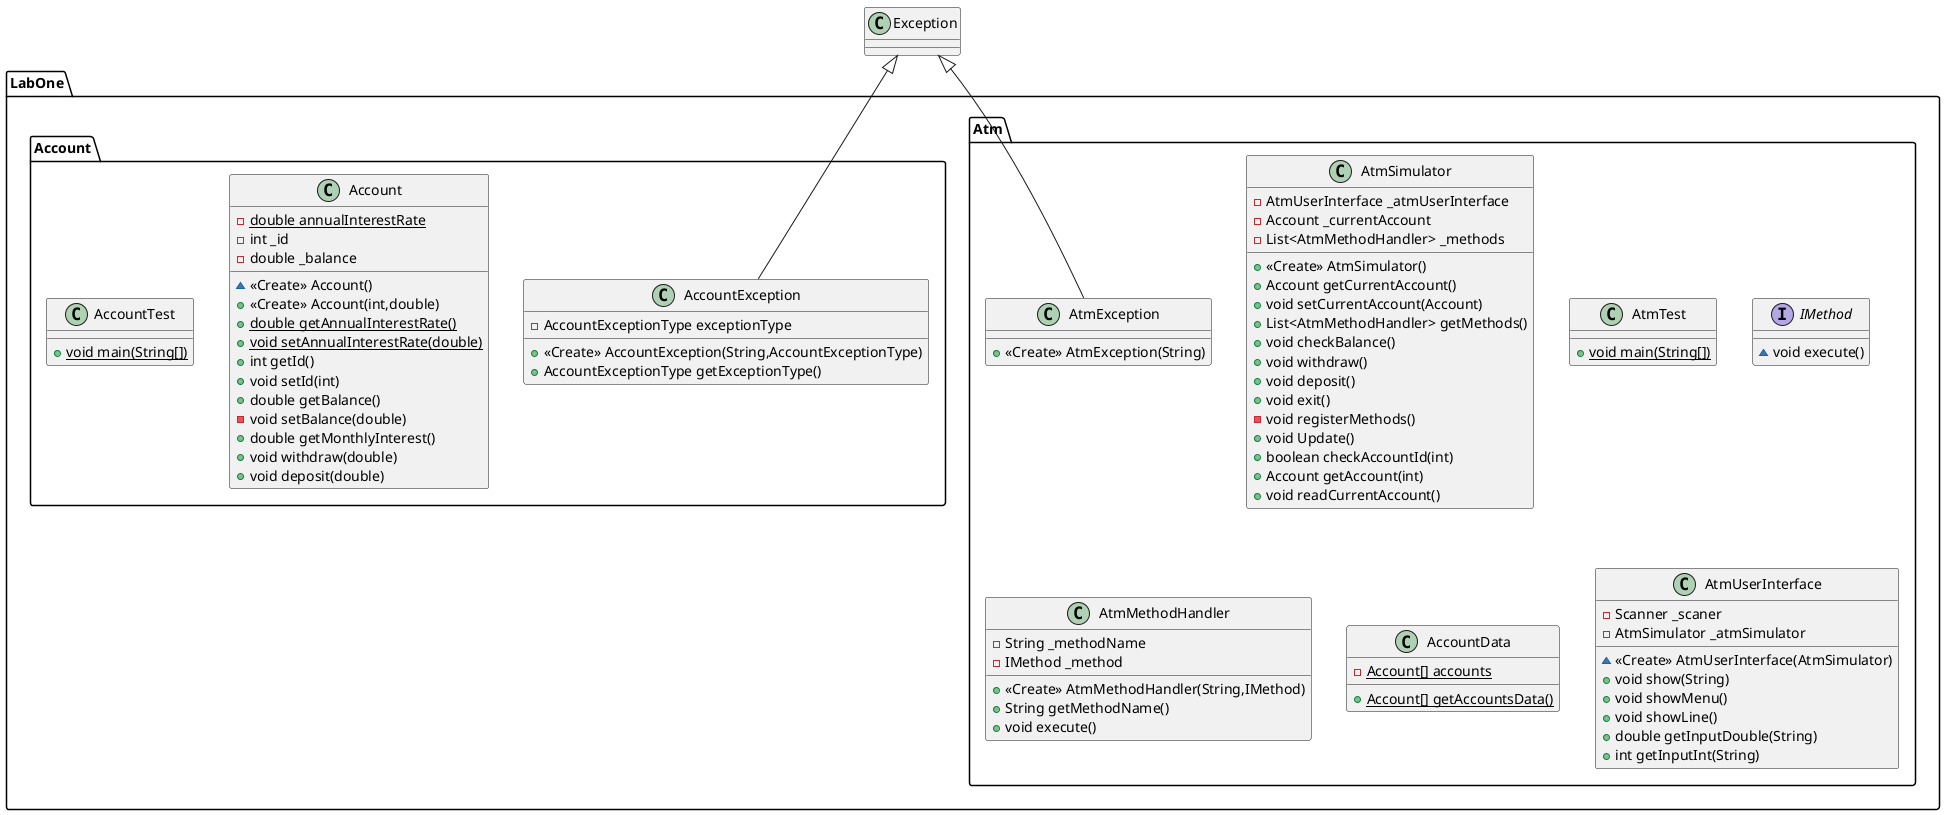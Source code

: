 @startuml
class LabOne.Atm.AtmSimulator {
- AtmUserInterface _atmUserInterface
- Account _currentAccount
- List<AtmMethodHandler> _methods
+ <<Create>> AtmSimulator()
+ Account getCurrentAccount()
+ void setCurrentAccount(Account)
+ List<AtmMethodHandler> getMethods()
+ void checkBalance()
+ void withdraw()
+ void deposit()
+ void exit()
- void registerMethods()
+ void Update()
+ boolean checkAccountId(int)
+ Account getAccount(int)
+ void readCurrentAccount()
}
class LabOne.Atm.AtmTest {
+ {static} void main(String[])
}
interface LabOne.Atm.IMethod {
~ void execute()
}
class LabOne.Atm.AtmMethodHandler {
- String _methodName
- IMethod _method
+ <<Create>> AtmMethodHandler(String,IMethod)
+ String getMethodName()
+ void execute()
}
class LabOne.Atm.AtmException {
+ <<Create>> AtmException(String)
}
class LabOne.Atm.AccountData {
- {static} Account[] accounts
+ {static} Account[] getAccountsData()
}
class LabOne.Account.AccountException {
- AccountExceptionType exceptionType
+ <<Create>> AccountException(String,AccountExceptionType)
+ AccountExceptionType getExceptionType()
}
class LabOne.Atm.AtmUserInterface {
- Scanner _scaner
- AtmSimulator _atmSimulator
~ <<Create>> AtmUserInterface(AtmSimulator)
+ void show(String)
+ void showMenu()
+ void showLine()
+ double getInputDouble(String)
+ int getInputInt(String)
}
class LabOne.Account.Account {
- {static} double annualInterestRate
- int _id
- double _balance
~ <<Create>> Account()
+ <<Create>> Account(int,double)
+ {static} double getAnnualInterestRate()
+ {static} void setAnnualInterestRate(double)
+ int getId()
+ void setId(int)
+ double getBalance()
- void setBalance(double)
+ double getMonthlyInterest()
+ void withdraw(double)
+ void deposit(double)
}
class LabOne.Account.AccountTest {
+ {static} void main(String[])
}


Exception <|-- LabOne.Atm.AtmException
Exception <|-- LabOne.Account.AccountException

@enduml
